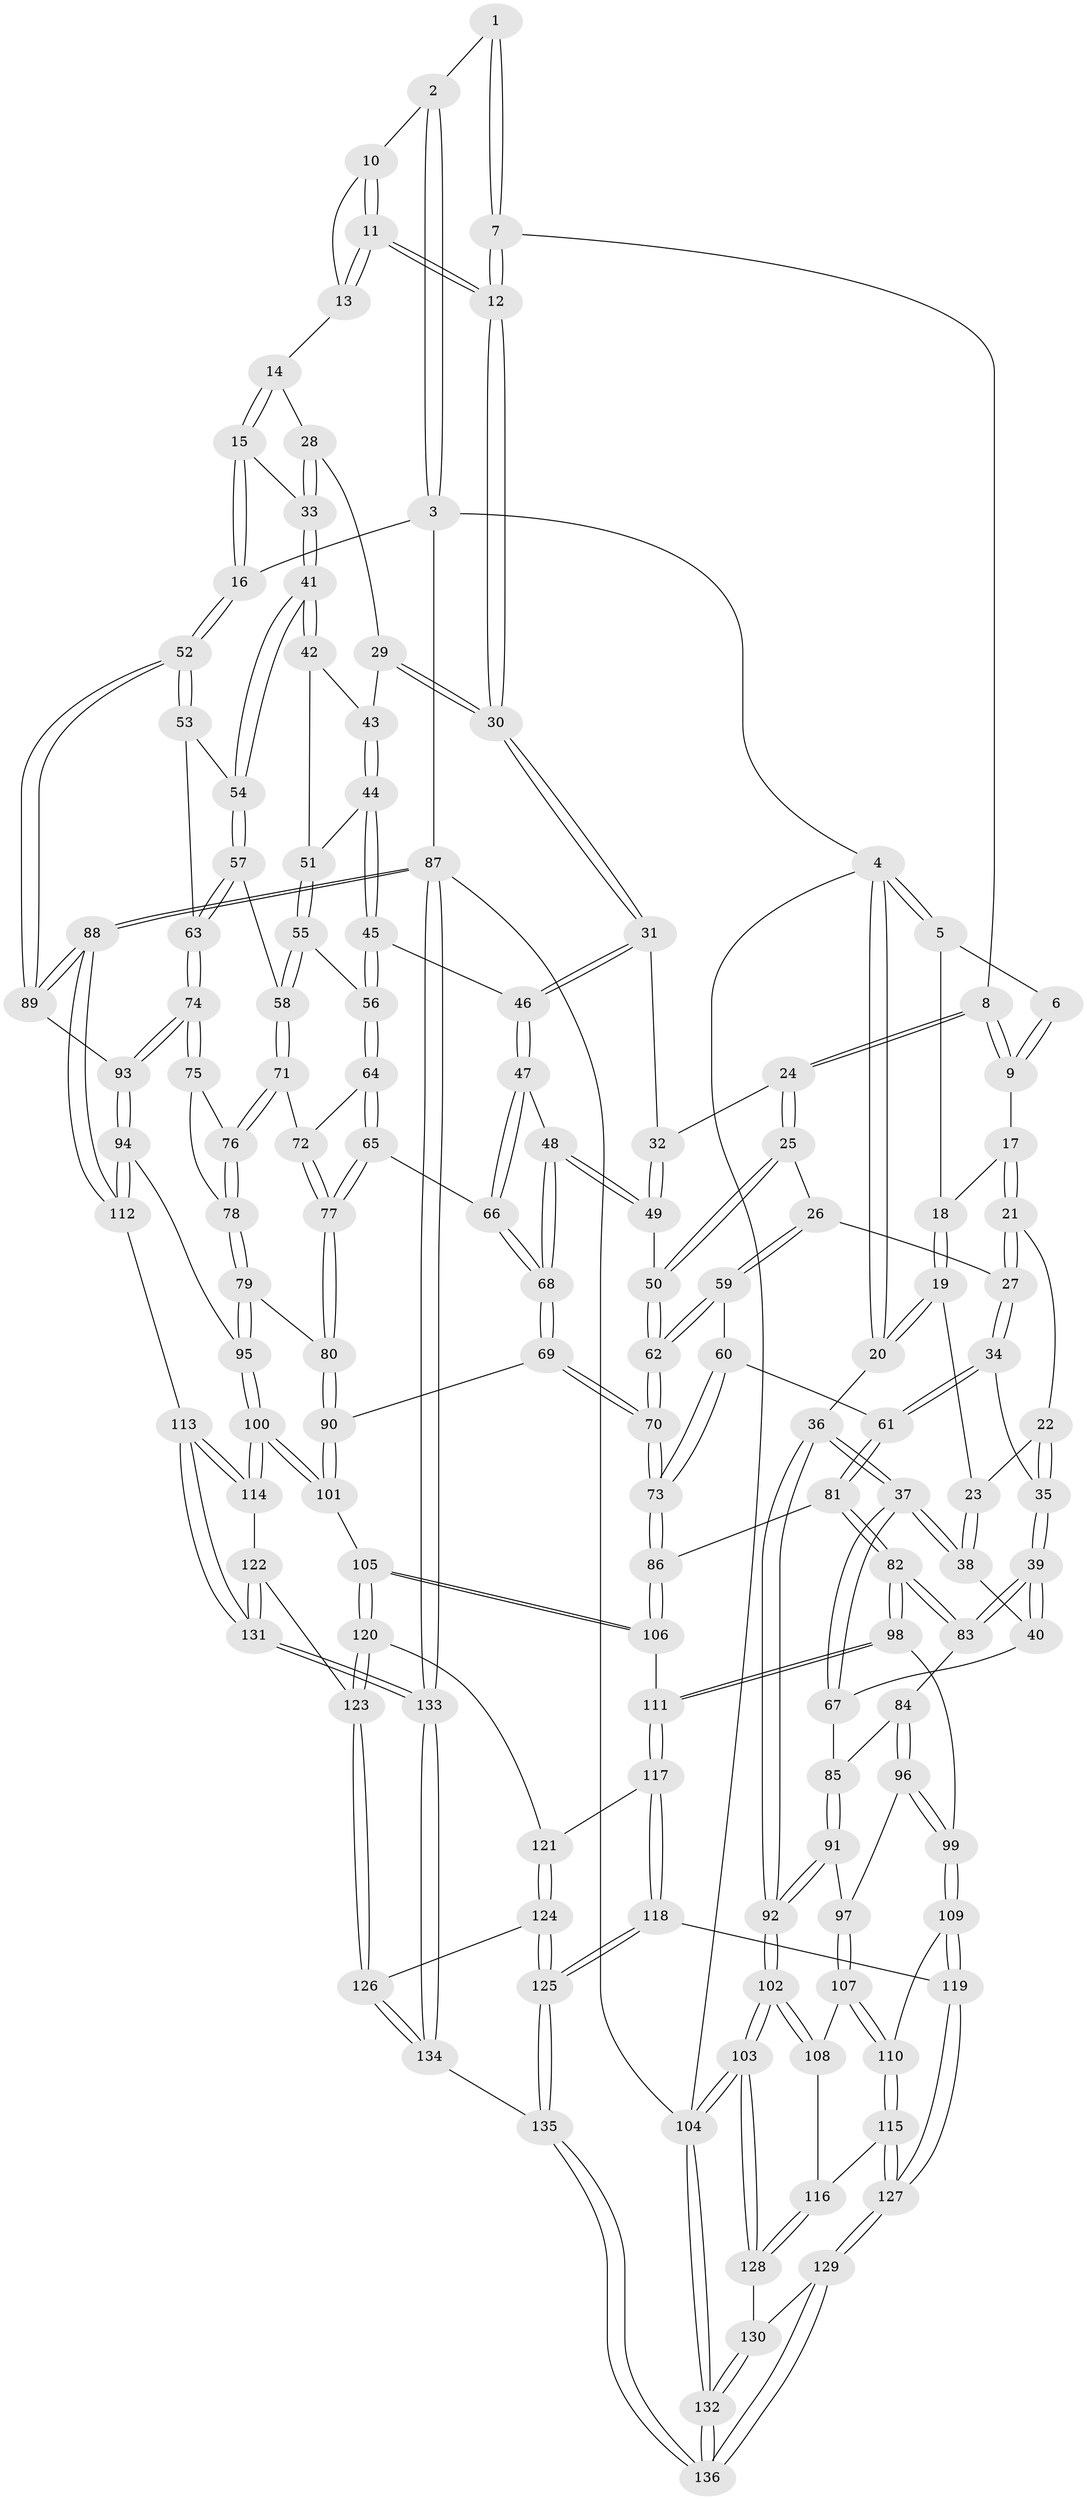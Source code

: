 // Generated by graph-tools (version 1.1) at 2025/27/03/15/25 16:27:56]
// undirected, 136 vertices, 337 edges
graph export_dot {
graph [start="1"]
  node [color=gray90,style=filled];
  1 [pos="+0.6797907036214501+0"];
  2 [pos="+0.7305695770841912+0"];
  3 [pos="+1+0"];
  4 [pos="+0+0"];
  5 [pos="+0.13439274733363166+0"];
  6 [pos="+0.28290450479964463+0"];
  7 [pos="+0.5895003881384767+0.07483090123568281"];
  8 [pos="+0.49754137959418604+0.12588696632074703"];
  9 [pos="+0.4562089605756102+0.10219337572342058"];
  10 [pos="+0.76475778937197+0.06808794324294892"];
  11 [pos="+0.7040500492754779+0.17048038371731244"];
  12 [pos="+0.6841151072227283+0.17802215563310944"];
  13 [pos="+0.8320062822472389+0.1517382045100844"];
  14 [pos="+0.8460659284131707+0.15354130481994077"];
  15 [pos="+1+0.13815777735977333"];
  16 [pos="+1+0"];
  17 [pos="+0.3214610479444907+0.10494111202285966"];
  18 [pos="+0.18659828332449294+0"];
  19 [pos="+0.1422242075953283+0.18950155391288356"];
  20 [pos="+0+0"];
  21 [pos="+0.30844105858128434+0.20999906506521324"];
  22 [pos="+0.1900958037901811+0.2177252474950205"];
  23 [pos="+0.14216356773098232+0.19678982034938658"];
  24 [pos="+0.46829015982507466+0.23693806064550227"];
  25 [pos="+0.4325831015477681+0.2736580500378448"];
  26 [pos="+0.4219979430040768+0.2797022459037555"];
  27 [pos="+0.38627449316783735+0.2831031001590726"];
  28 [pos="+0.7804236738099276+0.25172681382792544"];
  29 [pos="+0.7254748427084193+0.25942282841679726"];
  30 [pos="+0.6847114851620522+0.2372761011923724"];
  31 [pos="+0.6692890032234996+0.2555194072242369"];
  32 [pos="+0.5962102806100402+0.28448648371933477"];
  33 [pos="+0.8832360853135793+0.29541858059799164"];
  34 [pos="+0.2865115844673559+0.38871331788478863"];
  35 [pos="+0.2656546791973732+0.39259624356058787"];
  36 [pos="+0+0.3410397201451825"];
  37 [pos="+0+0.3381981305089891"];
  38 [pos="+0.05521301804837274+0.27651761917374945"];
  39 [pos="+0.24198235071275576+0.4082398281546103"];
  40 [pos="+0.16743178150352656+0.37701873449812257"];
  41 [pos="+0.8744350689381138+0.3120136986078471"];
  42 [pos="+0.8000206697912868+0.3349364900331354"];
  43 [pos="+0.7394142865268639+0.2816872275490078"];
  44 [pos="+0.7326577299060983+0.3578949237849048"];
  45 [pos="+0.7082758817820968+0.37746525484158283"];
  46 [pos="+0.6809694673905807+0.36930842443614614"];
  47 [pos="+0.65153980876055+0.3894588074339475"];
  48 [pos="+0.630793841859603+0.3929327714341141"];
  49 [pos="+0.5855760910194301+0.37405161510397783"];
  50 [pos="+0.5583755490947764+0.3869665085673972"];
  51 [pos="+0.790735443122485+0.34894099430580805"];
  52 [pos="+1+0.21550030206011478"];
  53 [pos="+0.9130035682074626+0.3882853602653757"];
  54 [pos="+0.8791584341800283+0.35065343158034484"];
  55 [pos="+0.7880623121409729+0.39044299496414825"];
  56 [pos="+0.7385103915441398+0.41892654573101124"];
  57 [pos="+0.8480928986924301+0.4093147283678742"];
  58 [pos="+0.8299314910553636+0.42490274767158115"];
  59 [pos="+0.45200933412588346+0.40831874831797826"];
  60 [pos="+0.3952945631503441+0.43592961329584934"];
  61 [pos="+0.3498788715760417+0.4499618744807982"];
  62 [pos="+0.5118102855392827+0.47150781824022137"];
  63 [pos="+0.9646045021352238+0.47733173262587963"];
  64 [pos="+0.7382409830303583+0.4335859233152895"];
  65 [pos="+0.712032803716494+0.4747926934828741"];
  66 [pos="+0.6926962307859892+0.47542174020928457"];
  67 [pos="+0.07727212761681167+0.4517862441621458"];
  68 [pos="+0.6117308673726943+0.5167199750532081"];
  69 [pos="+0.5927531329107595+0.5369270067041404"];
  70 [pos="+0.5211827954294784+0.5521341006528891"];
  71 [pos="+0.8255064974025098+0.4498787247463869"];
  72 [pos="+0.8016922489725253+0.457491615731552"];
  73 [pos="+0.5206651156879466+0.5527671756165833"];
  74 [pos="+0.9656238447794546+0.4786136153725492"];
  75 [pos="+0.9313190146533022+0.48145236924908463"];
  76 [pos="+0.828725857795341+0.4538322325533074"];
  77 [pos="+0.7575931030161593+0.5320189058118149"];
  78 [pos="+0.8374823482300756+0.5244718884290083"];
  79 [pos="+0.8183128318828918+0.5620216594648405"];
  80 [pos="+0.7617834340533659+0.5458677908057834"];
  81 [pos="+0.38034379469816504+0.5372056298304111"];
  82 [pos="+0.27713340370904943+0.6082005312845782"];
  83 [pos="+0.20574753052119177+0.5020991489970633"];
  84 [pos="+0.1939117691133828+0.5044180719296227"];
  85 [pos="+0.11710873200542372+0.49571413080515964"];
  86 [pos="+0.515895937275003+0.5590312184480587"];
  87 [pos="+1+1"];
  88 [pos="+1+0.7820155353485954"];
  89 [pos="+1+0.4538556375480926"];
  90 [pos="+0.7021406933536131+0.5992179087035259"];
  91 [pos="+0.05224538002973246+0.5744041282032119"];
  92 [pos="+0+0.5286397867609928"];
  93 [pos="+0.9919585637557925+0.49058231611573666"];
  94 [pos="+0.8861507774240569+0.6343508152033884"];
  95 [pos="+0.8735996072934231+0.6346244451421228"];
  96 [pos="+0.11442355783457386+0.6164128996140601"];
  97 [pos="+0.094734136866655+0.6243806043448973"];
  98 [pos="+0.2742525952344453+0.6321752855909767"];
  99 [pos="+0.2711646038648084+0.6396218700694669"];
  100 [pos="+0.7754011725451035+0.7236069672983281"];
  101 [pos="+0.7146115796037138+0.7004976954032024"];
  102 [pos="+0+0.7443989304306585"];
  103 [pos="+0+0.8067832139177371"];
  104 [pos="+0+1"];
  105 [pos="+0.7017811707417673+0.7051369372566498"];
  106 [pos="+0.5119433215426926+0.660160884101428"];
  107 [pos="+0.09281156978023226+0.6411825112255901"];
  108 [pos="+0.032912875438750426+0.6959617018657634"];
  109 [pos="+0.25657957693217065+0.7511150387268486"];
  110 [pos="+0.19965366486820252+0.7756817437492776"];
  111 [pos="+0.5051629675004623+0.6723900114630023"];
  112 [pos="+1+0.7893863292809595"];
  113 [pos="+0.9392067994566464+0.8575383110597864"];
  114 [pos="+0.8117281068154397+0.8240813439557776"];
  115 [pos="+0.17898008309756216+0.7945670930088954"];
  116 [pos="+0.1519000176402477+0.8064144592511214"];
  117 [pos="+0.5016497595534367+0.6857197166715506"];
  118 [pos="+0.41325769896919806+0.8348437829447195"];
  119 [pos="+0.3997893626328734+0.8327531567298613"];
  120 [pos="+0.646249903179356+0.7869967547719646"];
  121 [pos="+0.6188223226509453+0.7977392303414615"];
  122 [pos="+0.7815650405136945+0.8544538382034026"];
  123 [pos="+0.7264718361163495+0.8894432556983387"];
  124 [pos="+0.5765252150352392+0.8682927570223471"];
  125 [pos="+0.47832181564134685+0.9189389716836037"];
  126 [pos="+0.7179086852680633+0.9009600784255429"];
  127 [pos="+0.24845380055590785+0.9762450532349938"];
  128 [pos="+0.12460257978463192+0.8286057353474671"];
  129 [pos="+0.23119632737800344+1"];
  130 [pos="+0.11421658577082362+0.8921487482237827"];
  131 [pos="+0.8757527535137005+1"];
  132 [pos="+0+1"];
  133 [pos="+0.8526568414818708+1"];
  134 [pos="+0.6661393644840945+1"];
  135 [pos="+0.5205846391786657+1"];
  136 [pos="+0.22458291221177798+1"];
  1 -- 2;
  1 -- 7;
  1 -- 7;
  2 -- 3;
  2 -- 3;
  2 -- 10;
  3 -- 4;
  3 -- 16;
  3 -- 87;
  4 -- 5;
  4 -- 5;
  4 -- 20;
  4 -- 20;
  4 -- 104;
  5 -- 6;
  5 -- 18;
  6 -- 9;
  6 -- 9;
  7 -- 8;
  7 -- 12;
  7 -- 12;
  8 -- 9;
  8 -- 9;
  8 -- 24;
  8 -- 24;
  9 -- 17;
  10 -- 11;
  10 -- 11;
  10 -- 13;
  11 -- 12;
  11 -- 12;
  11 -- 13;
  11 -- 13;
  12 -- 30;
  12 -- 30;
  13 -- 14;
  14 -- 15;
  14 -- 15;
  14 -- 28;
  15 -- 16;
  15 -- 16;
  15 -- 33;
  16 -- 52;
  16 -- 52;
  17 -- 18;
  17 -- 21;
  17 -- 21;
  18 -- 19;
  18 -- 19;
  19 -- 20;
  19 -- 20;
  19 -- 23;
  20 -- 36;
  21 -- 22;
  21 -- 27;
  21 -- 27;
  22 -- 23;
  22 -- 35;
  22 -- 35;
  23 -- 38;
  23 -- 38;
  24 -- 25;
  24 -- 25;
  24 -- 32;
  25 -- 26;
  25 -- 50;
  25 -- 50;
  26 -- 27;
  26 -- 59;
  26 -- 59;
  27 -- 34;
  27 -- 34;
  28 -- 29;
  28 -- 33;
  28 -- 33;
  29 -- 30;
  29 -- 30;
  29 -- 43;
  30 -- 31;
  30 -- 31;
  31 -- 32;
  31 -- 46;
  31 -- 46;
  32 -- 49;
  32 -- 49;
  33 -- 41;
  33 -- 41;
  34 -- 35;
  34 -- 61;
  34 -- 61;
  35 -- 39;
  35 -- 39;
  36 -- 37;
  36 -- 37;
  36 -- 92;
  36 -- 92;
  37 -- 38;
  37 -- 38;
  37 -- 67;
  37 -- 67;
  38 -- 40;
  39 -- 40;
  39 -- 40;
  39 -- 83;
  39 -- 83;
  40 -- 67;
  41 -- 42;
  41 -- 42;
  41 -- 54;
  41 -- 54;
  42 -- 43;
  42 -- 51;
  43 -- 44;
  43 -- 44;
  44 -- 45;
  44 -- 45;
  44 -- 51;
  45 -- 46;
  45 -- 56;
  45 -- 56;
  46 -- 47;
  46 -- 47;
  47 -- 48;
  47 -- 66;
  47 -- 66;
  48 -- 49;
  48 -- 49;
  48 -- 68;
  48 -- 68;
  49 -- 50;
  50 -- 62;
  50 -- 62;
  51 -- 55;
  51 -- 55;
  52 -- 53;
  52 -- 53;
  52 -- 89;
  52 -- 89;
  53 -- 54;
  53 -- 63;
  54 -- 57;
  54 -- 57;
  55 -- 56;
  55 -- 58;
  55 -- 58;
  56 -- 64;
  56 -- 64;
  57 -- 58;
  57 -- 63;
  57 -- 63;
  58 -- 71;
  58 -- 71;
  59 -- 60;
  59 -- 62;
  59 -- 62;
  60 -- 61;
  60 -- 73;
  60 -- 73;
  61 -- 81;
  61 -- 81;
  62 -- 70;
  62 -- 70;
  63 -- 74;
  63 -- 74;
  64 -- 65;
  64 -- 65;
  64 -- 72;
  65 -- 66;
  65 -- 77;
  65 -- 77;
  66 -- 68;
  66 -- 68;
  67 -- 85;
  68 -- 69;
  68 -- 69;
  69 -- 70;
  69 -- 70;
  69 -- 90;
  70 -- 73;
  70 -- 73;
  71 -- 72;
  71 -- 76;
  71 -- 76;
  72 -- 77;
  72 -- 77;
  73 -- 86;
  73 -- 86;
  74 -- 75;
  74 -- 75;
  74 -- 93;
  74 -- 93;
  75 -- 76;
  75 -- 78;
  76 -- 78;
  76 -- 78;
  77 -- 80;
  77 -- 80;
  78 -- 79;
  78 -- 79;
  79 -- 80;
  79 -- 95;
  79 -- 95;
  80 -- 90;
  80 -- 90;
  81 -- 82;
  81 -- 82;
  81 -- 86;
  82 -- 83;
  82 -- 83;
  82 -- 98;
  82 -- 98;
  83 -- 84;
  84 -- 85;
  84 -- 96;
  84 -- 96;
  85 -- 91;
  85 -- 91;
  86 -- 106;
  86 -- 106;
  87 -- 88;
  87 -- 88;
  87 -- 133;
  87 -- 133;
  87 -- 104;
  88 -- 89;
  88 -- 89;
  88 -- 112;
  88 -- 112;
  89 -- 93;
  90 -- 101;
  90 -- 101;
  91 -- 92;
  91 -- 92;
  91 -- 97;
  92 -- 102;
  92 -- 102;
  93 -- 94;
  93 -- 94;
  94 -- 95;
  94 -- 112;
  94 -- 112;
  95 -- 100;
  95 -- 100;
  96 -- 97;
  96 -- 99;
  96 -- 99;
  97 -- 107;
  97 -- 107;
  98 -- 99;
  98 -- 111;
  98 -- 111;
  99 -- 109;
  99 -- 109;
  100 -- 101;
  100 -- 101;
  100 -- 114;
  100 -- 114;
  101 -- 105;
  102 -- 103;
  102 -- 103;
  102 -- 108;
  102 -- 108;
  103 -- 104;
  103 -- 104;
  103 -- 128;
  103 -- 128;
  104 -- 132;
  104 -- 132;
  105 -- 106;
  105 -- 106;
  105 -- 120;
  105 -- 120;
  106 -- 111;
  107 -- 108;
  107 -- 110;
  107 -- 110;
  108 -- 116;
  109 -- 110;
  109 -- 119;
  109 -- 119;
  110 -- 115;
  110 -- 115;
  111 -- 117;
  111 -- 117;
  112 -- 113;
  113 -- 114;
  113 -- 114;
  113 -- 131;
  113 -- 131;
  114 -- 122;
  115 -- 116;
  115 -- 127;
  115 -- 127;
  116 -- 128;
  116 -- 128;
  117 -- 118;
  117 -- 118;
  117 -- 121;
  118 -- 119;
  118 -- 125;
  118 -- 125;
  119 -- 127;
  119 -- 127;
  120 -- 121;
  120 -- 123;
  120 -- 123;
  121 -- 124;
  121 -- 124;
  122 -- 123;
  122 -- 131;
  122 -- 131;
  123 -- 126;
  123 -- 126;
  124 -- 125;
  124 -- 125;
  124 -- 126;
  125 -- 135;
  125 -- 135;
  126 -- 134;
  126 -- 134;
  127 -- 129;
  127 -- 129;
  128 -- 130;
  129 -- 130;
  129 -- 136;
  129 -- 136;
  130 -- 132;
  130 -- 132;
  131 -- 133;
  131 -- 133;
  132 -- 136;
  132 -- 136;
  133 -- 134;
  133 -- 134;
  134 -- 135;
  135 -- 136;
  135 -- 136;
}
